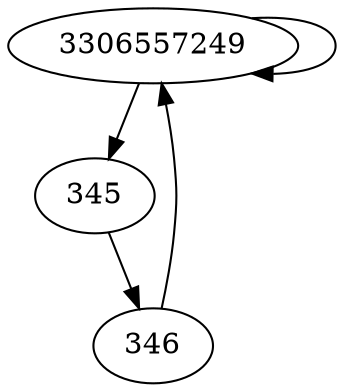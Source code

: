 digraph  {
3306557249;
345;
346;
3306557249 -> 345;
3306557249 -> 3306557249;
345 -> 346;
346 -> 3306557249;
}
